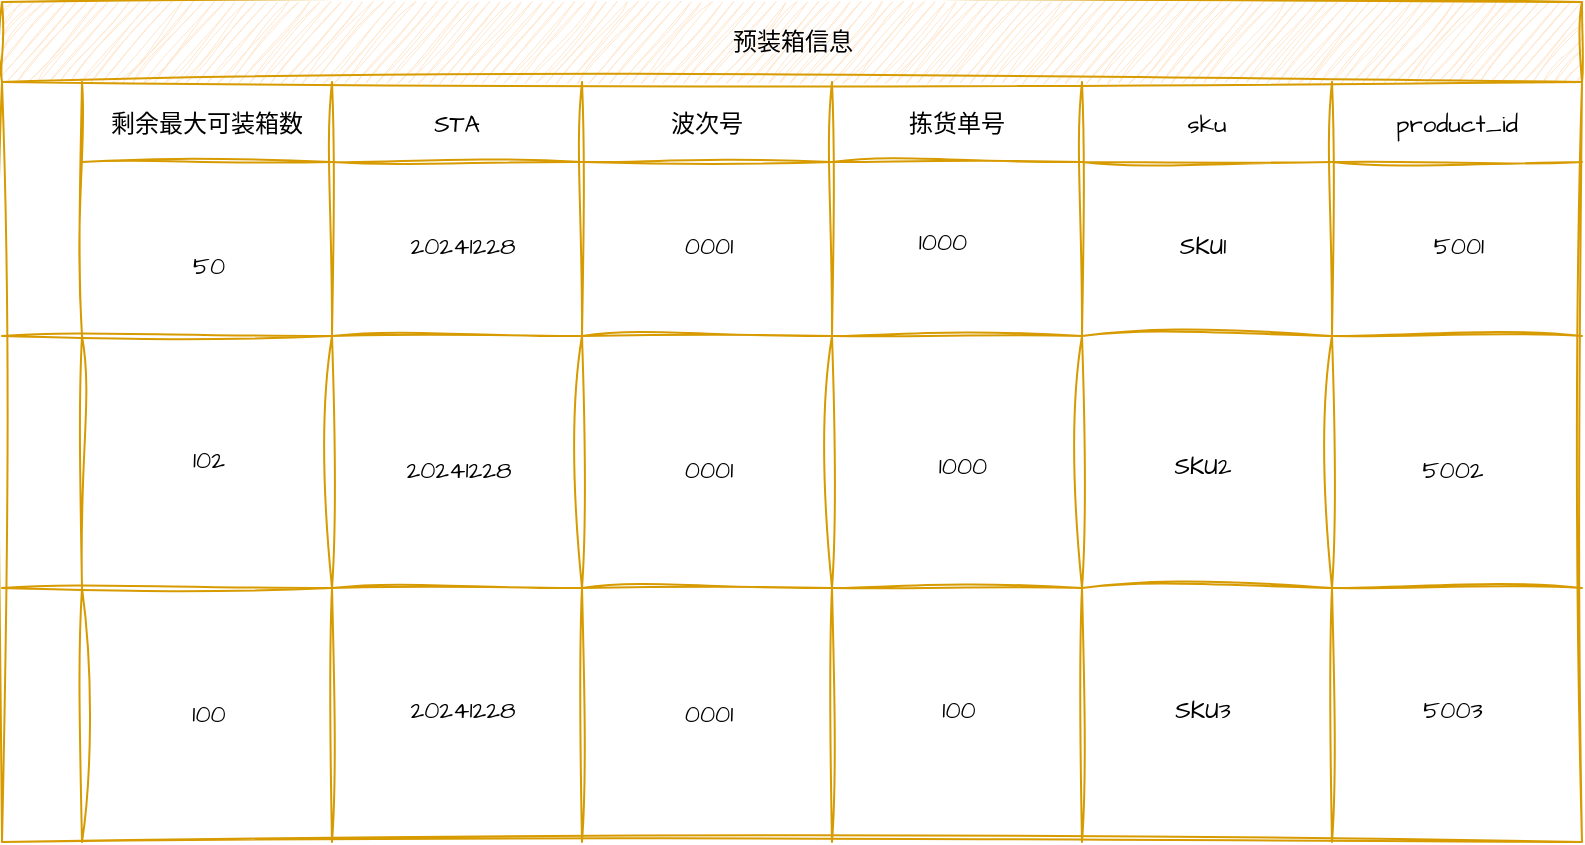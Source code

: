 <mxfile version="25.0.3">
  <diagram name="第 1 页" id="m5kOdvaJM0bTii42ZHp9">
    <mxGraphModel dx="2074" dy="1145" grid="1" gridSize="10" guides="1" tooltips="1" connect="1" arrows="1" fold="1" page="1" pageScale="1" pageWidth="4681" pageHeight="3300" math="0" shadow="0">
      <root>
        <mxCell id="0" />
        <mxCell id="1" parent="0" />
        <mxCell id="h0n0MSDpikATXZ0jEwVt-1" value="预装箱信息" style="shape=table;childLayout=tableLayout;startSize=40;collapsible=0;recursiveResize=0;expand=0;sketch=1;hachureGap=4;jiggle=2;curveFitting=1;fontFamily=Comic Sans MS;html=1;fillColor=#ffe6cc;strokeColor=#d79b00;" vertex="1" parent="1">
          <mxGeometry x="670" y="520" width="790" height="420" as="geometry" />
        </mxCell>
        <mxCell id="h0n0MSDpikATXZ0jEwVt-2" value="" style="shape=tableRow;horizontal=0;swimlaneHead=0;swimlaneBody=0;top=0;left=0;strokeColor=inherit;bottom=0;right=0;dropTarget=0;fontStyle=0;fillColor=none;points=[[0,0.5],[1,0.5]];portConstraint=eastwest;startSize=40;collapsible=0;recursiveResize=0;expand=0;sketch=1;hachureGap=4;jiggle=2;curveFitting=1;fontFamily=Architects Daughter;fontSource=https%3A%2F%2Ffonts.googleapis.com%2Fcss%3Ffamily%3DArchitects%2BDaughter;" vertex="1" parent="h0n0MSDpikATXZ0jEwVt-1">
          <mxGeometry y="40" width="790" height="127" as="geometry" />
        </mxCell>
        <mxCell id="h0n0MSDpikATXZ0jEwVt-3" value="剩余最大可装箱数" style="swimlane;swimlaneHead=0;swimlaneBody=0;fontStyle=0;strokeColor=inherit;connectable=0;fillColor=none;startSize=40;collapsible=0;recursiveResize=0;expand=0;sketch=1;hachureGap=4;jiggle=2;curveFitting=1;fontFamily=Architects Daughter;fontSource=https%3A%2F%2Ffonts.googleapis.com%2Fcss%3Ffamily%3DArchitects%2BDaughter;" vertex="1" parent="h0n0MSDpikATXZ0jEwVt-2">
          <mxGeometry x="40" width="125" height="127" as="geometry">
            <mxRectangle width="125" height="127" as="alternateBounds" />
          </mxGeometry>
        </mxCell>
        <mxCell id="h0n0MSDpikATXZ0jEwVt-70" value="50" style="text;html=1;align=center;verticalAlign=middle;resizable=0;points=[];autosize=1;strokeColor=none;fillColor=none;fontFamily=Architects Daughter;fontSource=https%3A%2F%2Ffonts.googleapis.com%2Fcss%3Ffamily%3DArchitects%2BDaughter;" vertex="1" parent="h0n0MSDpikATXZ0jEwVt-3">
          <mxGeometry x="42.5" y="78" width="40" height="30" as="geometry" />
        </mxCell>
        <mxCell id="h0n0MSDpikATXZ0jEwVt-4" value="STA" style="swimlane;swimlaneHead=0;swimlaneBody=0;fontStyle=0;strokeColor=inherit;connectable=0;fillColor=none;startSize=40;collapsible=0;recursiveResize=0;expand=0;sketch=1;hachureGap=4;jiggle=2;curveFitting=1;fontFamily=Architects Daughter;fontSource=https%3A%2F%2Ffonts.googleapis.com%2Fcss%3Ffamily%3DArchitects%2BDaughter;" vertex="1" parent="h0n0MSDpikATXZ0jEwVt-2">
          <mxGeometry x="165" width="125" height="127" as="geometry">
            <mxRectangle width="125" height="127" as="alternateBounds" />
          </mxGeometry>
        </mxCell>
        <mxCell id="h0n0MSDpikATXZ0jEwVt-5" value="波次号" style="swimlane;swimlaneHead=0;swimlaneBody=0;fontStyle=0;strokeColor=inherit;connectable=0;fillColor=none;startSize=40;collapsible=0;recursiveResize=0;expand=0;sketch=1;hachureGap=4;jiggle=2;curveFitting=1;fontFamily=Architects Daughter;fontSource=https%3A%2F%2Ffonts.googleapis.com%2Fcss%3Ffamily%3DArchitects%2BDaughter;" vertex="1" parent="h0n0MSDpikATXZ0jEwVt-2">
          <mxGeometry x="290" width="125" height="127" as="geometry">
            <mxRectangle width="125" height="127" as="alternateBounds" />
          </mxGeometry>
        </mxCell>
        <mxCell id="h0n0MSDpikATXZ0jEwVt-35" value="0001" style="text;html=1;align=center;verticalAlign=middle;resizable=0;points=[];autosize=1;strokeColor=none;fillColor=none;fontFamily=Architects Daughter;fontSource=https%3A%2F%2Ffonts.googleapis.com%2Fcss%3Ffamily%3DArchitects%2BDaughter;" vertex="1" parent="h0n0MSDpikATXZ0jEwVt-5">
          <mxGeometry x="37.5" y="68" width="50" height="30" as="geometry" />
        </mxCell>
        <mxCell id="h0n0MSDpikATXZ0jEwVt-6" value="拣货单号" style="swimlane;swimlaneHead=0;swimlaneBody=0;fontStyle=0;strokeColor=inherit;connectable=0;fillColor=none;startSize=40;collapsible=0;recursiveResize=0;expand=0;sketch=1;hachureGap=4;jiggle=2;curveFitting=1;fontFamily=Architects Daughter;fontSource=https%3A%2F%2Ffonts.googleapis.com%2Fcss%3Ffamily%3DArchitects%2BDaughter;" vertex="1" parent="h0n0MSDpikATXZ0jEwVt-2">
          <mxGeometry x="415" width="125" height="127" as="geometry">
            <mxRectangle width="125" height="127" as="alternateBounds" />
          </mxGeometry>
        </mxCell>
        <mxCell id="h0n0MSDpikATXZ0jEwVt-7" value="sku" style="swimlane;swimlaneHead=0;swimlaneBody=0;fontStyle=0;strokeColor=inherit;connectable=0;fillColor=none;startSize=40;collapsible=0;recursiveResize=0;expand=0;sketch=1;hachureGap=4;jiggle=2;curveFitting=1;fontFamily=Architects Daughter;fontSource=https%3A%2F%2Ffonts.googleapis.com%2Fcss%3Ffamily%3DArchitects%2BDaughter;" vertex="1" parent="h0n0MSDpikATXZ0jEwVt-2">
          <mxGeometry x="540" width="125" height="127" as="geometry">
            <mxRectangle width="125" height="127" as="alternateBounds" />
          </mxGeometry>
        </mxCell>
        <mxCell id="h0n0MSDpikATXZ0jEwVt-8" value="product_id" style="swimlane;swimlaneHead=0;swimlaneBody=0;fontStyle=0;strokeColor=inherit;connectable=0;fillColor=none;startSize=40;collapsible=0;recursiveResize=0;expand=0;sketch=1;hachureGap=4;jiggle=2;curveFitting=1;fontFamily=Architects Daughter;fontSource=https%3A%2F%2Ffonts.googleapis.com%2Fcss%3Ffamily%3DArchitects%2BDaughter;" vertex="1" parent="h0n0MSDpikATXZ0jEwVt-2">
          <mxGeometry x="665" width="125" height="127" as="geometry">
            <mxRectangle width="125" height="127" as="alternateBounds" />
          </mxGeometry>
        </mxCell>
        <mxCell id="h0n0MSDpikATXZ0jEwVt-73" value="5001" style="text;html=1;align=center;verticalAlign=middle;resizable=0;points=[];autosize=1;strokeColor=none;fillColor=none;fontFamily=Architects Daughter;fontSource=https%3A%2F%2Ffonts.googleapis.com%2Fcss%3Ffamily%3DArchitects%2BDaughter;" vertex="1" parent="h0n0MSDpikATXZ0jEwVt-8">
          <mxGeometry x="37.5" y="68" width="50" height="30" as="geometry" />
        </mxCell>
        <mxCell id="h0n0MSDpikATXZ0jEwVt-9" value="" style="shape=tableRow;horizontal=0;swimlaneHead=0;swimlaneBody=0;top=0;left=0;strokeColor=inherit;bottom=0;right=0;dropTarget=0;fontStyle=0;fillColor=none;points=[[0,0.5],[1,0.5]];portConstraint=eastwest;startSize=40;collapsible=0;recursiveResize=0;expand=0;sketch=1;hachureGap=4;jiggle=2;curveFitting=1;fontFamily=Architects Daughter;fontSource=https%3A%2F%2Ffonts.googleapis.com%2Fcss%3Ffamily%3DArchitects%2BDaughter;" vertex="1" parent="h0n0MSDpikATXZ0jEwVt-1">
          <mxGeometry y="167" width="790" height="126" as="geometry" />
        </mxCell>
        <mxCell id="h0n0MSDpikATXZ0jEwVt-10" value="" style="swimlane;swimlaneHead=0;swimlaneBody=0;fontStyle=0;connectable=0;strokeColor=inherit;fillColor=none;startSize=0;collapsible=0;recursiveResize=0;expand=0;sketch=1;hachureGap=4;jiggle=2;curveFitting=1;fontFamily=Architects Daughter;fontSource=https%3A%2F%2Ffonts.googleapis.com%2Fcss%3Ffamily%3DArchitects%2BDaughter;" vertex="1" parent="h0n0MSDpikATXZ0jEwVt-9">
          <mxGeometry x="40" width="125" height="126" as="geometry">
            <mxRectangle width="125" height="126" as="alternateBounds" />
          </mxGeometry>
        </mxCell>
        <mxCell id="h0n0MSDpikATXZ0jEwVt-71" value="102" style="text;html=1;align=center;verticalAlign=middle;resizable=0;points=[];autosize=1;strokeColor=none;fillColor=none;fontFamily=Architects Daughter;fontSource=https%3A%2F%2Ffonts.googleapis.com%2Fcss%3Ffamily%3DArchitects%2BDaughter;" vertex="1" parent="h0n0MSDpikATXZ0jEwVt-10">
          <mxGeometry x="42.5" y="48" width="40" height="30" as="geometry" />
        </mxCell>
        <mxCell id="h0n0MSDpikATXZ0jEwVt-11" value="" style="swimlane;swimlaneHead=0;swimlaneBody=0;fontStyle=0;connectable=0;strokeColor=inherit;fillColor=none;startSize=0;collapsible=0;recursiveResize=0;expand=0;sketch=1;hachureGap=4;jiggle=2;curveFitting=1;fontFamily=Architects Daughter;fontSource=https%3A%2F%2Ffonts.googleapis.com%2Fcss%3Ffamily%3DArchitects%2BDaughter;" vertex="1" parent="h0n0MSDpikATXZ0jEwVt-9">
          <mxGeometry x="165" width="125" height="126" as="geometry">
            <mxRectangle width="125" height="126" as="alternateBounds" />
          </mxGeometry>
        </mxCell>
        <mxCell id="h0n0MSDpikATXZ0jEwVt-33" value="20241228" style="text;html=1;align=center;verticalAlign=middle;resizable=0;points=[];autosize=1;strokeColor=none;fillColor=none;fontFamily=Architects Daughter;fontSource=https%3A%2F%2Ffonts.googleapis.com%2Fcss%3Ffamily%3DArchitects%2BDaughter;" vertex="1" parent="h0n0MSDpikATXZ0jEwVt-11">
          <mxGeometry x="22.5" y="53" width="80" height="30" as="geometry" />
        </mxCell>
        <mxCell id="h0n0MSDpikATXZ0jEwVt-12" value="" style="swimlane;swimlaneHead=0;swimlaneBody=0;fontStyle=0;connectable=0;strokeColor=inherit;fillColor=none;startSize=0;collapsible=0;recursiveResize=0;expand=0;sketch=1;hachureGap=4;jiggle=2;curveFitting=1;fontFamily=Architects Daughter;fontSource=https%3A%2F%2Ffonts.googleapis.com%2Fcss%3Ffamily%3DArchitects%2BDaughter;" vertex="1" parent="h0n0MSDpikATXZ0jEwVt-9">
          <mxGeometry x="290" width="125" height="126" as="geometry">
            <mxRectangle width="125" height="126" as="alternateBounds" />
          </mxGeometry>
        </mxCell>
        <mxCell id="h0n0MSDpikATXZ0jEwVt-36" value="0001" style="text;html=1;align=center;verticalAlign=middle;resizable=0;points=[];autosize=1;strokeColor=none;fillColor=none;fontFamily=Architects Daughter;fontSource=https%3A%2F%2Ffonts.googleapis.com%2Fcss%3Ffamily%3DArchitects%2BDaughter;" vertex="1" parent="h0n0MSDpikATXZ0jEwVt-12">
          <mxGeometry x="37.5" y="53" width="50" height="30" as="geometry" />
        </mxCell>
        <mxCell id="h0n0MSDpikATXZ0jEwVt-13" value="" style="swimlane;swimlaneHead=0;swimlaneBody=0;fontStyle=0;connectable=0;strokeColor=inherit;fillColor=none;startSize=0;collapsible=0;recursiveResize=0;expand=0;sketch=1;hachureGap=4;jiggle=2;curveFitting=1;fontFamily=Architects Daughter;fontSource=https%3A%2F%2Ffonts.googleapis.com%2Fcss%3Ffamily%3DArchitects%2BDaughter;" vertex="1" parent="h0n0MSDpikATXZ0jEwVt-9">
          <mxGeometry x="415" width="125" height="126" as="geometry">
            <mxRectangle width="125" height="126" as="alternateBounds" />
          </mxGeometry>
        </mxCell>
        <mxCell id="h0n0MSDpikATXZ0jEwVt-14" value="" style="swimlane;swimlaneHead=0;swimlaneBody=0;fontStyle=0;connectable=0;strokeColor=inherit;fillColor=none;startSize=0;collapsible=0;recursiveResize=0;expand=0;sketch=1;hachureGap=4;jiggle=2;curveFitting=1;fontFamily=Architects Daughter;fontSource=https%3A%2F%2Ffonts.googleapis.com%2Fcss%3Ffamily%3DArchitects%2BDaughter;" vertex="1" parent="h0n0MSDpikATXZ0jEwVt-9">
          <mxGeometry x="540" width="125" height="126" as="geometry">
            <mxRectangle width="125" height="126" as="alternateBounds" />
          </mxGeometry>
        </mxCell>
        <mxCell id="h0n0MSDpikATXZ0jEwVt-68" value="SKU2" style="text;html=1;align=center;verticalAlign=middle;resizable=0;points=[];autosize=1;strokeColor=none;fillColor=none;fontFamily=Architects Daughter;fontSource=https%3A%2F%2Ffonts.googleapis.com%2Fcss%3Ffamily%3DArchitects%2BDaughter;" vertex="1" parent="h0n0MSDpikATXZ0jEwVt-14">
          <mxGeometry x="35" y="51" width="50" height="30" as="geometry" />
        </mxCell>
        <mxCell id="h0n0MSDpikATXZ0jEwVt-15" value="" style="swimlane;swimlaneHead=0;swimlaneBody=0;fontStyle=0;connectable=0;strokeColor=inherit;fillColor=none;startSize=0;collapsible=0;recursiveResize=0;expand=0;sketch=1;hachureGap=4;jiggle=2;curveFitting=1;fontFamily=Architects Daughter;fontSource=https%3A%2F%2Ffonts.googleapis.com%2Fcss%3Ffamily%3DArchitects%2BDaughter;" vertex="1" parent="h0n0MSDpikATXZ0jEwVt-9">
          <mxGeometry x="665" width="125" height="126" as="geometry">
            <mxRectangle width="125" height="126" as="alternateBounds" />
          </mxGeometry>
        </mxCell>
        <mxCell id="h0n0MSDpikATXZ0jEwVt-74" value="5002" style="text;html=1;align=center;verticalAlign=middle;resizable=0;points=[];autosize=1;strokeColor=none;fillColor=none;fontFamily=Architects Daughter;fontSource=https%3A%2F%2Ffonts.googleapis.com%2Fcss%3Ffamily%3DArchitects%2BDaughter;" vertex="1" parent="h0n0MSDpikATXZ0jEwVt-15">
          <mxGeometry x="35" y="53" width="50" height="30" as="geometry" />
        </mxCell>
        <mxCell id="h0n0MSDpikATXZ0jEwVt-16" value="" style="shape=tableRow;horizontal=0;swimlaneHead=0;swimlaneBody=0;top=0;left=0;strokeColor=inherit;bottom=0;right=0;dropTarget=0;fontStyle=0;fillColor=none;points=[[0,0.5],[1,0.5]];portConstraint=eastwest;startSize=40;collapsible=0;recursiveResize=0;expand=0;sketch=1;hachureGap=4;jiggle=2;curveFitting=1;fontFamily=Architects Daughter;fontSource=https%3A%2F%2Ffonts.googleapis.com%2Fcss%3Ffamily%3DArchitects%2BDaughter;" vertex="1" parent="h0n0MSDpikATXZ0jEwVt-1">
          <mxGeometry y="293" width="790" height="127" as="geometry" />
        </mxCell>
        <mxCell id="h0n0MSDpikATXZ0jEwVt-17" value="" style="swimlane;swimlaneHead=0;swimlaneBody=0;fontStyle=0;connectable=0;strokeColor=inherit;fillColor=none;startSize=0;collapsible=0;recursiveResize=0;expand=0;sketch=1;hachureGap=4;jiggle=2;curveFitting=1;fontFamily=Architects Daughter;fontSource=https%3A%2F%2Ffonts.googleapis.com%2Fcss%3Ffamily%3DArchitects%2BDaughter;" vertex="1" parent="h0n0MSDpikATXZ0jEwVt-16">
          <mxGeometry x="40" width="125" height="127" as="geometry">
            <mxRectangle width="125" height="127" as="alternateBounds" />
          </mxGeometry>
        </mxCell>
        <mxCell id="h0n0MSDpikATXZ0jEwVt-72" value="100" style="text;html=1;align=center;verticalAlign=middle;resizable=0;points=[];autosize=1;strokeColor=none;fillColor=none;fontFamily=Architects Daughter;fontSource=https%3A%2F%2Ffonts.googleapis.com%2Fcss%3Ffamily%3DArchitects%2BDaughter;" vertex="1" parent="h0n0MSDpikATXZ0jEwVt-17">
          <mxGeometry x="42.5" y="48.5" width="40" height="30" as="geometry" />
        </mxCell>
        <mxCell id="h0n0MSDpikATXZ0jEwVt-18" value="" style="swimlane;swimlaneHead=0;swimlaneBody=0;fontStyle=0;connectable=0;strokeColor=inherit;fillColor=none;startSize=0;collapsible=0;recursiveResize=0;expand=0;sketch=1;hachureGap=4;jiggle=2;curveFitting=1;fontFamily=Architects Daughter;fontSource=https%3A%2F%2Ffonts.googleapis.com%2Fcss%3Ffamily%3DArchitects%2BDaughter;" vertex="1" parent="h0n0MSDpikATXZ0jEwVt-16">
          <mxGeometry x="165" width="125" height="127" as="geometry">
            <mxRectangle width="125" height="127" as="alternateBounds" />
          </mxGeometry>
        </mxCell>
        <mxCell id="h0n0MSDpikATXZ0jEwVt-34" value="20241228" style="text;html=1;align=center;verticalAlign=middle;resizable=0;points=[];autosize=1;strokeColor=none;fillColor=none;fontFamily=Architects Daughter;fontSource=https%3A%2F%2Ffonts.googleapis.com%2Fcss%3Ffamily%3DArchitects%2BDaughter;" vertex="1" parent="h0n0MSDpikATXZ0jEwVt-18">
          <mxGeometry x="25" y="47" width="80" height="30" as="geometry" />
        </mxCell>
        <mxCell id="h0n0MSDpikATXZ0jEwVt-19" value="" style="swimlane;swimlaneHead=0;swimlaneBody=0;fontStyle=0;connectable=0;strokeColor=inherit;fillColor=none;startSize=0;collapsible=0;recursiveResize=0;expand=0;sketch=1;hachureGap=4;jiggle=2;curveFitting=1;fontFamily=Architects Daughter;fontSource=https%3A%2F%2Ffonts.googleapis.com%2Fcss%3Ffamily%3DArchitects%2BDaughter;" vertex="1" parent="h0n0MSDpikATXZ0jEwVt-16">
          <mxGeometry x="290" width="125" height="127" as="geometry">
            <mxRectangle width="125" height="127" as="alternateBounds" />
          </mxGeometry>
        </mxCell>
        <mxCell id="h0n0MSDpikATXZ0jEwVt-63" value="0001" style="text;html=1;align=center;verticalAlign=middle;resizable=0;points=[];autosize=1;strokeColor=none;fillColor=none;fontFamily=Architects Daughter;fontSource=https%3A%2F%2Ffonts.googleapis.com%2Fcss%3Ffamily%3DArchitects%2BDaughter;" vertex="1" parent="h0n0MSDpikATXZ0jEwVt-19">
          <mxGeometry x="37.5" y="48.5" width="50" height="30" as="geometry" />
        </mxCell>
        <mxCell id="h0n0MSDpikATXZ0jEwVt-20" value="" style="swimlane;swimlaneHead=0;swimlaneBody=0;fontStyle=0;connectable=0;strokeColor=inherit;fillColor=none;startSize=0;collapsible=0;recursiveResize=0;expand=0;sketch=1;hachureGap=4;jiggle=2;curveFitting=1;fontFamily=Architects Daughter;fontSource=https%3A%2F%2Ffonts.googleapis.com%2Fcss%3Ffamily%3DArchitects%2BDaughter;" vertex="1" parent="h0n0MSDpikATXZ0jEwVt-16">
          <mxGeometry x="415" width="125" height="127" as="geometry">
            <mxRectangle width="125" height="127" as="alternateBounds" />
          </mxGeometry>
        </mxCell>
        <mxCell id="h0n0MSDpikATXZ0jEwVt-66" value="100" style="text;html=1;align=center;verticalAlign=middle;resizable=0;points=[];autosize=1;strokeColor=none;fillColor=none;fontFamily=Architects Daughter;fontSource=https%3A%2F%2Ffonts.googleapis.com%2Fcss%3Ffamily%3DArchitects%2BDaughter;" vertex="1" parent="h0n0MSDpikATXZ0jEwVt-20">
          <mxGeometry x="42.5" y="47" width="40" height="30" as="geometry" />
        </mxCell>
        <mxCell id="h0n0MSDpikATXZ0jEwVt-21" value="" style="swimlane;swimlaneHead=0;swimlaneBody=0;fontStyle=0;connectable=0;strokeColor=inherit;fillColor=none;startSize=0;collapsible=0;recursiveResize=0;expand=0;sketch=1;hachureGap=4;jiggle=2;curveFitting=1;fontFamily=Architects Daughter;fontSource=https%3A%2F%2Ffonts.googleapis.com%2Fcss%3Ffamily%3DArchitects%2BDaughter;" vertex="1" parent="h0n0MSDpikATXZ0jEwVt-16">
          <mxGeometry x="540" width="125" height="127" as="geometry">
            <mxRectangle width="125" height="127" as="alternateBounds" />
          </mxGeometry>
        </mxCell>
        <mxCell id="h0n0MSDpikATXZ0jEwVt-69" value="SKU3" style="text;html=1;align=center;verticalAlign=middle;resizable=0;points=[];autosize=1;strokeColor=none;fillColor=none;fontFamily=Architects Daughter;fontSource=https%3A%2F%2Ffonts.googleapis.com%2Fcss%3Ffamily%3DArchitects%2BDaughter;" vertex="1" parent="h0n0MSDpikATXZ0jEwVt-21">
          <mxGeometry x="35" y="47" width="50" height="30" as="geometry" />
        </mxCell>
        <mxCell id="h0n0MSDpikATXZ0jEwVt-22" value="" style="swimlane;swimlaneHead=0;swimlaneBody=0;fontStyle=0;connectable=0;strokeColor=inherit;fillColor=none;startSize=0;collapsible=0;recursiveResize=0;expand=0;sketch=1;hachureGap=4;jiggle=2;curveFitting=1;fontFamily=Architects Daughter;fontSource=https%3A%2F%2Ffonts.googleapis.com%2Fcss%3Ffamily%3DArchitects%2BDaughter;" vertex="1" parent="h0n0MSDpikATXZ0jEwVt-16">
          <mxGeometry x="665" width="125" height="127" as="geometry">
            <mxRectangle width="125" height="127" as="alternateBounds" />
          </mxGeometry>
        </mxCell>
        <mxCell id="h0n0MSDpikATXZ0jEwVt-75" value="5003" style="text;html=1;align=center;verticalAlign=middle;resizable=0;points=[];autosize=1;strokeColor=none;fillColor=none;fontFamily=Architects Daughter;fontSource=https%3A%2F%2Ffonts.googleapis.com%2Fcss%3Ffamily%3DArchitects%2BDaughter;" vertex="1" parent="h0n0MSDpikATXZ0jEwVt-22">
          <mxGeometry x="35" y="47" width="50" height="30" as="geometry" />
        </mxCell>
        <mxCell id="h0n0MSDpikATXZ0jEwVt-32" value="20241228" style="text;html=1;align=center;verticalAlign=middle;resizable=0;points=[];autosize=1;strokeColor=none;fillColor=none;fontFamily=Architects Daughter;fontSource=https%3A%2F%2Ffonts.googleapis.com%2Fcss%3Ffamily%3DArchitects%2BDaughter;" vertex="1" parent="1">
          <mxGeometry x="860" y="628" width="80" height="30" as="geometry" />
        </mxCell>
        <mxCell id="h0n0MSDpikATXZ0jEwVt-64" value="&lt;div&gt;&lt;br&gt;&lt;/div&gt;&lt;div&gt;1000&lt;/div&gt;" style="text;html=1;align=center;verticalAlign=middle;resizable=0;points=[];autosize=1;strokeColor=none;fillColor=none;fontFamily=Architects Daughter;fontSource=https%3A%2F%2Ffonts.googleapis.com%2Fcss%3Ffamily%3DArchitects%2BDaughter;" vertex="1" parent="1">
          <mxGeometry x="1115" y="613" width="50" height="40" as="geometry" />
        </mxCell>
        <mxCell id="h0n0MSDpikATXZ0jEwVt-65" value="1000" style="text;html=1;align=center;verticalAlign=middle;resizable=0;points=[];autosize=1;strokeColor=none;fillColor=none;fontFamily=Architects Daughter;fontSource=https%3A%2F%2Ffonts.googleapis.com%2Fcss%3Ffamily%3DArchitects%2BDaughter;" vertex="1" parent="1">
          <mxGeometry x="1125" y="738" width="50" height="30" as="geometry" />
        </mxCell>
        <mxCell id="h0n0MSDpikATXZ0jEwVt-67" value="SKU1" style="text;html=1;align=center;verticalAlign=middle;resizable=0;points=[];autosize=1;strokeColor=none;fillColor=none;fontFamily=Architects Daughter;fontSource=https%3A%2F%2Ffonts.googleapis.com%2Fcss%3Ffamily%3DArchitects%2BDaughter;" vertex="1" parent="1">
          <mxGeometry x="1245" y="628" width="50" height="30" as="geometry" />
        </mxCell>
      </root>
    </mxGraphModel>
  </diagram>
</mxfile>
